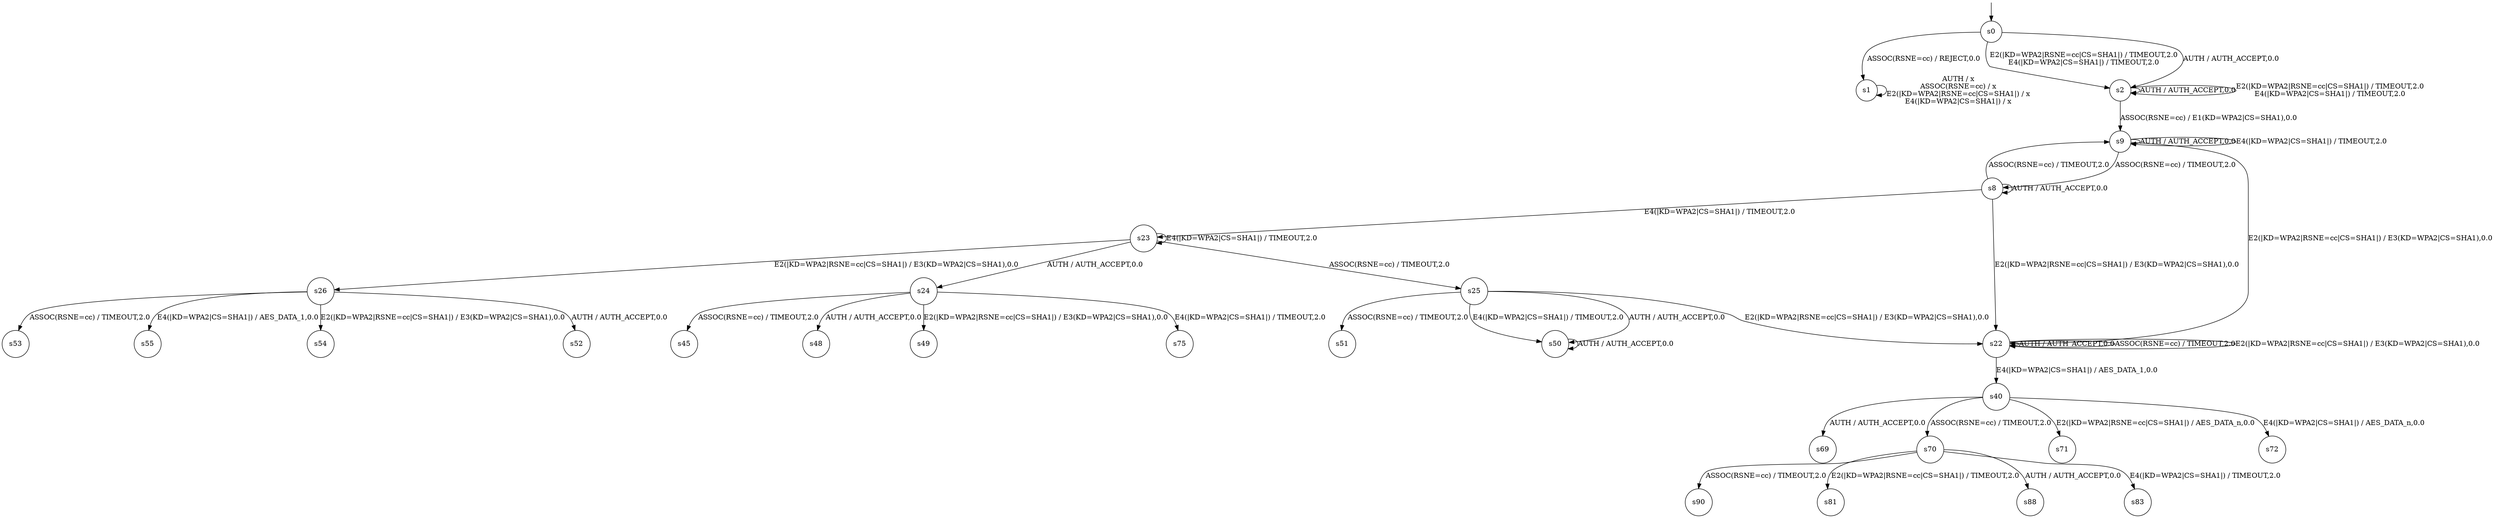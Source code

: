 digraph g {

	s0 [shape="circle" label="s0"];
	s1 [shape="circle" label="s1"];
	s2 [shape="circle" label="s2"];
	s3 [shape="circle" label="s52"];
	s4 [shape="circle" label="s69"];
	s5 [shape="circle" label="s70"];
	s6 [shape="circle" label="s51"];
	s7 [shape="circle" label="s71"];
	s8 [shape="circle" label="s8"];
	s9 [shape="circle" label="s9"];
	s10 [shape="circle" label="s53"];
	s11 [shape="circle" label="s40"];
	s12 [shape="circle" label="s90"];
	s13 [shape="circle" label="s55"];
	s14 [shape="circle" label="s54"];
	s15 [shape="circle" label="s26"];
	s16 [shape="circle" label="s75"];
	s17 [shape="circle" label="s22"];
	s18 [shape="circle" label="s23"];
	s19 [shape="circle" label="s24"];
	s20 [shape="circle" label="s25"];
	s21 [shape="circle" label="s45"];
	s22 [shape="circle" label="s72"];
	s23 [shape="circle" label="s50"];
	s24 [shape="circle" label="s48"];
	s25 [shape="circle" label="s49"];
	s26 [shape="circle" label="s81"];
	s27 [shape="circle" label="s88"];
	s28 [shape="circle" label="s83"];

__start0 [label="" shape="none" width="0" height="0"];
__start0 -> s0;

	s0 -> s2 [label="AUTH / AUTH_ACCEPT,0.0\n"];
	s0 -> s1 [label="ASSOC(RSNE=cc) / REJECT,0.0\n"];
	s0 -> s2 [label="E2(|KD=WPA2|RSNE=cc|CS=SHA1|) / TIMEOUT,2.0\nE4(|KD=WPA2|CS=SHA1|) / TIMEOUT,2.0\n"];
	s1 -> s1 [label="AUTH / x\nASSOC(RSNE=cc) / x\nE2(|KD=WPA2|RSNE=cc|CS=SHA1|) / x\nE4(|KD=WPA2|CS=SHA1|) / x\n"];
	s2 -> s2 [label="AUTH / AUTH_ACCEPT,0.0\n"];
	s2 -> s9 [label="ASSOC(RSNE=cc) / E1(KD=WPA2|CS=SHA1),0.0\n"];
	s2 -> s2 [label="E2(|KD=WPA2|RSNE=cc|CS=SHA1|) / TIMEOUT,2.0\nE4(|KD=WPA2|CS=SHA1|) / TIMEOUT,2.0\n"];
	s5 -> s27 [label="AUTH / AUTH_ACCEPT,0.0\n"];
	s5 -> s12 [label="ASSOC(RSNE=cc) / TIMEOUT,2.0\n"];
	s5 -> s26 [label="E2(|KD=WPA2|RSNE=cc|CS=SHA1|) / TIMEOUT,2.0\n"];
	s5 -> s28 [label="E4(|KD=WPA2|CS=SHA1|) / TIMEOUT,2.0\n"];
	s8 -> s8 [label="AUTH / AUTH_ACCEPT,0.0\n"];
	s8 -> s9 [label="ASSOC(RSNE=cc) / TIMEOUT,2.0\n"];
	s8 -> s17 [label="E2(|KD=WPA2|RSNE=cc|CS=SHA1|) / E3(KD=WPA2|CS=SHA1),0.0\n"];
	s8 -> s18 [label="E4(|KD=WPA2|CS=SHA1|) / TIMEOUT,2.0\n"];
	s9 -> s9 [label="AUTH / AUTH_ACCEPT,0.0\n"];
	s9 -> s8 [label="ASSOC(RSNE=cc) / TIMEOUT,2.0\n"];
	s9 -> s17 [label="E2(|KD=WPA2|RSNE=cc|CS=SHA1|) / E3(KD=WPA2|CS=SHA1),0.0\n"];
	s9 -> s9 [label="E4(|KD=WPA2|CS=SHA1|) / TIMEOUT,2.0\n"];
	s11 -> s4 [label="AUTH / AUTH_ACCEPT,0.0\n"];
	s11 -> s5 [label="ASSOC(RSNE=cc) / TIMEOUT,2.0\n"];
	s11 -> s7 [label="E2(|KD=WPA2|RSNE=cc|CS=SHA1|) / AES_DATA_n,0.0\n"];
	s11 -> s22 [label="E4(|KD=WPA2|CS=SHA1|) / AES_DATA_n,0.0\n"];
	s15 -> s3 [label="AUTH / AUTH_ACCEPT,0.0\n"];
	s15 -> s10 [label="ASSOC(RSNE=cc) / TIMEOUT,2.0\n"];
	s15 -> s14 [label="E2(|KD=WPA2|RSNE=cc|CS=SHA1|) / E3(KD=WPA2|CS=SHA1),0.0\n"];
	s15 -> s13 [label="E4(|KD=WPA2|CS=SHA1|) / AES_DATA_1,0.0\n"];
	s17 -> s17 [label="AUTH / AUTH_ACCEPT,0.0\n"];
	s17 -> s17 [label="ASSOC(RSNE=cc) / TIMEOUT,2.0\n"];
	s17 -> s17 [label="E2(|KD=WPA2|RSNE=cc|CS=SHA1|) / E3(KD=WPA2|CS=SHA1),0.0\n"];
	s17 -> s11 [label="E4(|KD=WPA2|CS=SHA1|) / AES_DATA_1,0.0\n"];
	s18 -> s19 [label="AUTH / AUTH_ACCEPT,0.0\n"];
	s18 -> s20 [label="ASSOC(RSNE=cc) / TIMEOUT,2.0\n"];
	s18 -> s15 [label="E2(|KD=WPA2|RSNE=cc|CS=SHA1|) / E3(KD=WPA2|CS=SHA1),0.0\n"];
	s18 -> s18 [label="E4(|KD=WPA2|CS=SHA1|) / TIMEOUT,2.0\n"];
	s19 -> s24 [label="AUTH / AUTH_ACCEPT,0.0\n"];
	s19 -> s21 [label="ASSOC(RSNE=cc) / TIMEOUT,2.0\n"];
	s19 -> s25 [label="E2(|KD=WPA2|RSNE=cc|CS=SHA1|) / E3(KD=WPA2|CS=SHA1),0.0\n"];
	s19 -> s16 [label="E4(|KD=WPA2|CS=SHA1|) / TIMEOUT,2.0\n"];
	s20 -> s23 [label="AUTH / AUTH_ACCEPT,0.0\n"];
	s20 -> s6 [label="ASSOC(RSNE=cc) / TIMEOUT,2.0\n"];
	s20 -> s17 [label="E2(|KD=WPA2|RSNE=cc|CS=SHA1|) / E3(KD=WPA2|CS=SHA1),0.0\n"];
	s20 -> s23 [label="E4(|KD=WPA2|CS=SHA1|) / TIMEOUT,2.0\n"];
	s23 -> s23 [label="AUTH / AUTH_ACCEPT,0.0\n"];
}